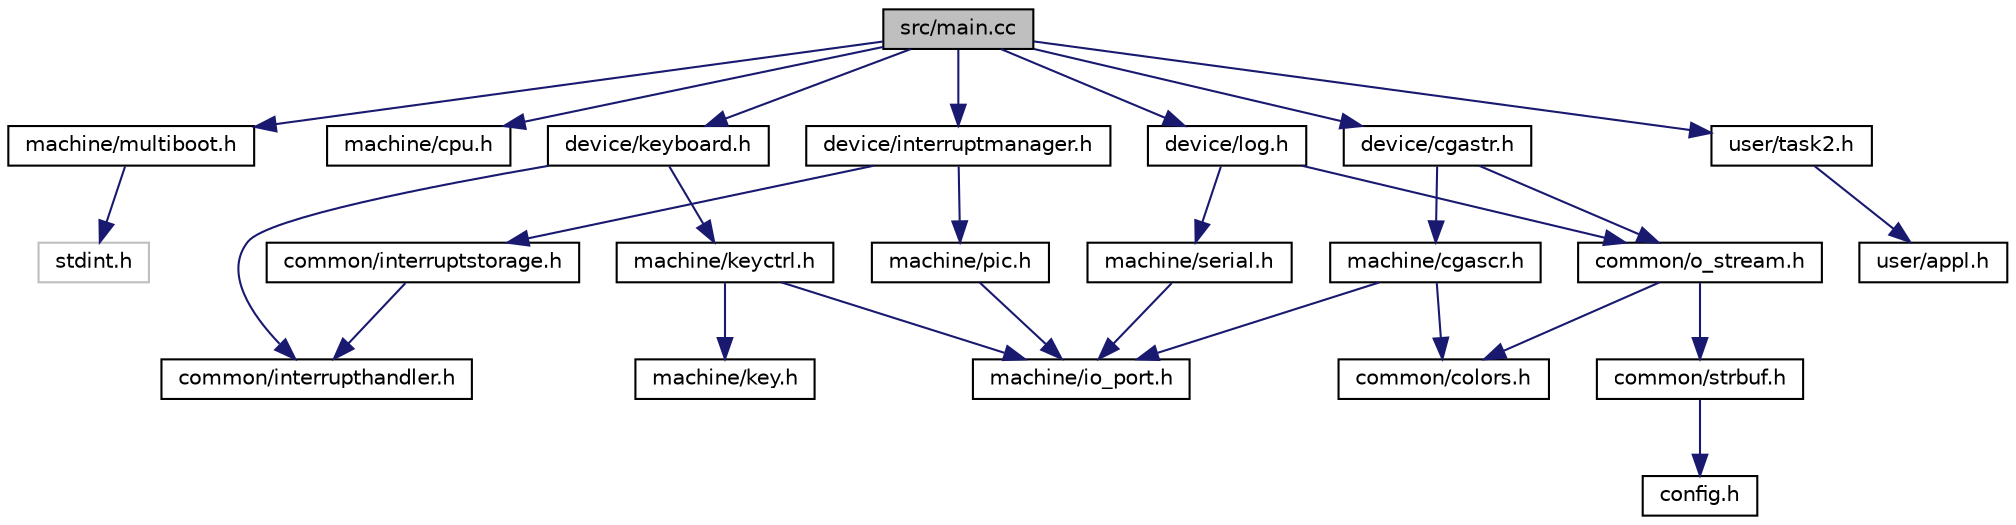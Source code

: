 digraph "src/main.cc"
{
  bgcolor="transparent";
  edge [fontname="Helvetica",fontsize="10",labelfontname="Helvetica",labelfontsize="10"];
  node [fontname="Helvetica",fontsize="10",shape=record];
  Node1 [label="src/main.cc",height=0.2,width=0.4,color="black", fillcolor="grey75", style="filled", fontcolor="black"];
  Node1 -> Node2 [color="midnightblue",fontsize="10",style="solid",fontname="Helvetica"];
  Node2 [label="machine/multiboot.h",height=0.2,width=0.4,color="black",URL="$multiboot_8h.html"];
  Node2 -> Node3 [color="midnightblue",fontsize="10",style="solid",fontname="Helvetica"];
  Node3 [label="stdint.h",height=0.2,width=0.4,color="grey75"];
  Node1 -> Node4 [color="midnightblue",fontsize="10",style="solid",fontname="Helvetica"];
  Node4 [label="machine/cpu.h",height=0.2,width=0.4,color="black",URL="$machine_2cpu_8h.html"];
  Node1 -> Node5 [color="midnightblue",fontsize="10",style="solid",fontname="Helvetica"];
  Node5 [label="device/interruptmanager.h",height=0.2,width=0.4,color="black",URL="$interruptmanager_8h.html"];
  Node5 -> Node6 [color="midnightblue",fontsize="10",style="solid",fontname="Helvetica"];
  Node6 [label="common/interruptstorage.h",height=0.2,width=0.4,color="black",URL="$interruptstorage_8h.html"];
  Node6 -> Node7 [color="midnightblue",fontsize="10",style="solid",fontname="Helvetica"];
  Node7 [label="common/interrupthandler.h",height=0.2,width=0.4,color="black",URL="$interrupthandler_8h.html"];
  Node5 -> Node8 [color="midnightblue",fontsize="10",style="solid",fontname="Helvetica"];
  Node8 [label="machine/pic.h",height=0.2,width=0.4,color="black",URL="$pic_8h.html"];
  Node8 -> Node9 [color="midnightblue",fontsize="10",style="solid",fontname="Helvetica"];
  Node9 [label="machine/io_port.h",height=0.2,width=0.4,color="black",URL="$io__port_8h.html"];
  Node1 -> Node10 [color="midnightblue",fontsize="10",style="solid",fontname="Helvetica"];
  Node10 [label="device/keyboard.h",height=0.2,width=0.4,color="black",URL="$device_2keyboard_8h.html"];
  Node10 -> Node11 [color="midnightblue",fontsize="10",style="solid",fontname="Helvetica"];
  Node11 [label="machine/keyctrl.h",height=0.2,width=0.4,color="black",URL="$keyctrl_8h.html"];
  Node11 -> Node9 [color="midnightblue",fontsize="10",style="solid",fontname="Helvetica"];
  Node11 -> Node12 [color="midnightblue",fontsize="10",style="solid",fontname="Helvetica"];
  Node12 [label="machine/key.h",height=0.2,width=0.4,color="black",URL="$key_8h.html"];
  Node10 -> Node7 [color="midnightblue",fontsize="10",style="solid",fontname="Helvetica"];
  Node1 -> Node13 [color="midnightblue",fontsize="10",style="solid",fontname="Helvetica"];
  Node13 [label="device/cgastr.h",height=0.2,width=0.4,color="black",URL="$cgastr_8h.html"];
  Node13 -> Node14 [color="midnightblue",fontsize="10",style="solid",fontname="Helvetica"];
  Node14 [label="common/o_stream.h",height=0.2,width=0.4,color="black",URL="$o__stream_8h.html"];
  Node14 -> Node15 [color="midnightblue",fontsize="10",style="solid",fontname="Helvetica"];
  Node15 [label="common/strbuf.h",height=0.2,width=0.4,color="black",URL="$strbuf_8h.html"];
  Node15 -> Node16 [color="midnightblue",fontsize="10",style="solid",fontname="Helvetica"];
  Node16 [label="config.h",height=0.2,width=0.4,color="black",URL="$config_8h.html",tooltip="verschiedene defines für Einstellungen "];
  Node14 -> Node17 [color="midnightblue",fontsize="10",style="solid",fontname="Helvetica"];
  Node17 [label="common/colors.h",height=0.2,width=0.4,color="black",URL="$colors_8h.html"];
  Node13 -> Node18 [color="midnightblue",fontsize="10",style="solid",fontname="Helvetica"];
  Node18 [label="machine/cgascr.h",height=0.2,width=0.4,color="black",URL="$cgascr_8h.html"];
  Node18 -> Node9 [color="midnightblue",fontsize="10",style="solid",fontname="Helvetica"];
  Node18 -> Node17 [color="midnightblue",fontsize="10",style="solid",fontname="Helvetica"];
  Node1 -> Node19 [color="midnightblue",fontsize="10",style="solid",fontname="Helvetica"];
  Node19 [label="device/log.h",height=0.2,width=0.4,color="black",URL="$device_2log_8h.html"];
  Node19 -> Node14 [color="midnightblue",fontsize="10",style="solid",fontname="Helvetica"];
  Node19 -> Node20 [color="midnightblue",fontsize="10",style="solid",fontname="Helvetica"];
  Node20 [label="machine/serial.h",height=0.2,width=0.4,color="black",URL="$serial_8h.html"];
  Node20 -> Node9 [color="midnightblue",fontsize="10",style="solid",fontname="Helvetica"];
  Node1 -> Node21 [color="midnightblue",fontsize="10",style="solid",fontname="Helvetica"];
  Node21 [label="user/task2.h",height=0.2,width=0.4,color="black",URL="$task2_8h.html"];
  Node21 -> Node22 [color="midnightblue",fontsize="10",style="solid",fontname="Helvetica"];
  Node22 [label="user/appl.h",height=0.2,width=0.4,color="black",URL="$appl_8h.html",tooltip="Grundklasse für Anwendungen, für die einzelnen Aufgaben benötigt. "];
}
